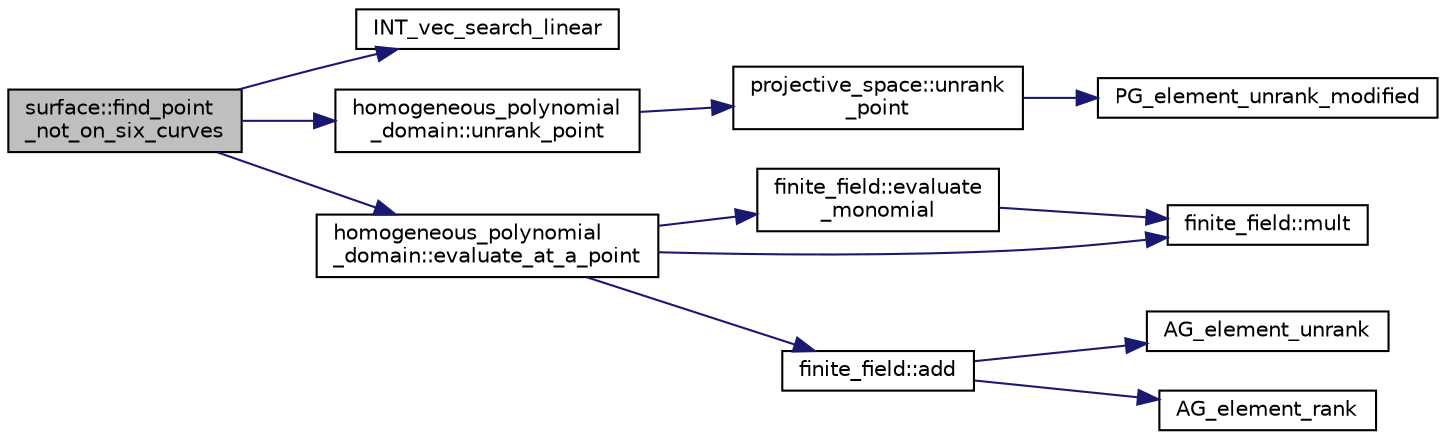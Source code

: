 digraph "surface::find_point_not_on_six_curves"
{
  edge [fontname="Helvetica",fontsize="10",labelfontname="Helvetica",labelfontsize="10"];
  node [fontname="Helvetica",fontsize="10",shape=record];
  rankdir="LR";
  Node2432 [label="surface::find_point\l_not_on_six_curves",height=0.2,width=0.4,color="black", fillcolor="grey75", style="filled", fontcolor="black"];
  Node2432 -> Node2433 [color="midnightblue",fontsize="10",style="solid",fontname="Helvetica"];
  Node2433 [label="INT_vec_search_linear",height=0.2,width=0.4,color="black", fillcolor="white", style="filled",URL="$d5/de2/foundations_2data__structures_2data__structures_8h.html#ad0aa35e081da3ba3cc8841bf086ba9aa"];
  Node2432 -> Node2434 [color="midnightblue",fontsize="10",style="solid",fontname="Helvetica"];
  Node2434 [label="homogeneous_polynomial\l_domain::unrank_point",height=0.2,width=0.4,color="black", fillcolor="white", style="filled",URL="$d2/da7/classhomogeneous__polynomial__domain.html#a913856cb9020e671f7792f186b94af68"];
  Node2434 -> Node2435 [color="midnightblue",fontsize="10",style="solid",fontname="Helvetica"];
  Node2435 [label="projective_space::unrank\l_point",height=0.2,width=0.4,color="black", fillcolor="white", style="filled",URL="$d2/d17/classprojective__space.html#a3cb7917af4c5f1590b660d4bf907e0fa"];
  Node2435 -> Node2436 [color="midnightblue",fontsize="10",style="solid",fontname="Helvetica"];
  Node2436 [label="PG_element_unrank_modified",height=0.2,width=0.4,color="black", fillcolor="white", style="filled",URL="$d4/d67/geometry_8h.html#a83ae9b605d496f6a90345303f6efae64"];
  Node2432 -> Node2437 [color="midnightblue",fontsize="10",style="solid",fontname="Helvetica"];
  Node2437 [label="homogeneous_polynomial\l_domain::evaluate_at_a_point",height=0.2,width=0.4,color="black", fillcolor="white", style="filled",URL="$d2/da7/classhomogeneous__polynomial__domain.html#ad3989698a38d04fc319162c376fe6343"];
  Node2437 -> Node2438 [color="midnightblue",fontsize="10",style="solid",fontname="Helvetica"];
  Node2438 [label="finite_field::evaluate\l_monomial",height=0.2,width=0.4,color="black", fillcolor="white", style="filled",URL="$df/d5a/classfinite__field.html#a13f9d419956a9168a65788b32839c7f2"];
  Node2438 -> Node2439 [color="midnightblue",fontsize="10",style="solid",fontname="Helvetica"];
  Node2439 [label="finite_field::mult",height=0.2,width=0.4,color="black", fillcolor="white", style="filled",URL="$df/d5a/classfinite__field.html#a24fb5917aa6d4d656fd855b7f44a13b0"];
  Node2437 -> Node2439 [color="midnightblue",fontsize="10",style="solid",fontname="Helvetica"];
  Node2437 -> Node2440 [color="midnightblue",fontsize="10",style="solid",fontname="Helvetica"];
  Node2440 [label="finite_field::add",height=0.2,width=0.4,color="black", fillcolor="white", style="filled",URL="$df/d5a/classfinite__field.html#a8f12328a27500f3c7be0c849ebbc9d14"];
  Node2440 -> Node2441 [color="midnightblue",fontsize="10",style="solid",fontname="Helvetica"];
  Node2441 [label="AG_element_unrank",height=0.2,width=0.4,color="black", fillcolor="white", style="filled",URL="$d4/d67/geometry_8h.html#a4a33b86c87b2879b97cfa1327abe2885"];
  Node2440 -> Node2442 [color="midnightblue",fontsize="10",style="solid",fontname="Helvetica"];
  Node2442 [label="AG_element_rank",height=0.2,width=0.4,color="black", fillcolor="white", style="filled",URL="$d4/d67/geometry_8h.html#ab2ac908d07dd8038fd996e26bdc75c17"];
}
